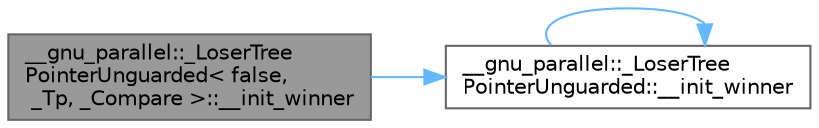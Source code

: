 digraph "__gnu_parallel::_LoserTreePointerUnguarded&lt; false, _Tp, _Compare &gt;::__init_winner"
{
 // LATEX_PDF_SIZE
  bgcolor="transparent";
  edge [fontname=Helvetica,fontsize=10,labelfontname=Helvetica,labelfontsize=10];
  node [fontname=Helvetica,fontsize=10,shape=box,height=0.2,width=0.4];
  rankdir="LR";
  Node1 [id="Node000001",label="__gnu_parallel::_LoserTree\lPointerUnguarded\< false,\l _Tp, _Compare \>::__init_winner",height=0.2,width=0.4,color="gray40", fillcolor="grey60", style="filled", fontcolor="black",tooltip=" "];
  Node1 -> Node2 [id="edge3_Node000001_Node000002",color="steelblue1",style="solid",tooltip=" "];
  Node2 [id="Node000002",label="__gnu_parallel::_LoserTree\lPointerUnguarded::__init_winner",height=0.2,width=0.4,color="grey40", fillcolor="white", style="filled",URL="$class____gnu__parallel_1_1___loser_tree_pointer_unguarded.html#a21eccd25e41a6236907c79dfb73f985c",tooltip=" "];
  Node2 -> Node2 [id="edge4_Node000002_Node000002",color="steelblue1",style="solid",tooltip=" "];
}
